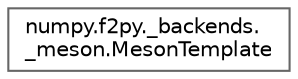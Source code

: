 digraph "Graphical Class Hierarchy"
{
 // LATEX_PDF_SIZE
  bgcolor="transparent";
  edge [fontname=Helvetica,fontsize=10,labelfontname=Helvetica,labelfontsize=10];
  node [fontname=Helvetica,fontsize=10,shape=box,height=0.2,width=0.4];
  rankdir="LR";
  Node0 [id="Node000000",label="numpy.f2py._backends.\l_meson.MesonTemplate",height=0.2,width=0.4,color="grey40", fillcolor="white", style="filled",URL="$d1/d56/classnumpy_1_1f2py_1_1__backends_1_1__meson_1_1MesonTemplate.html",tooltip=" "];
}
